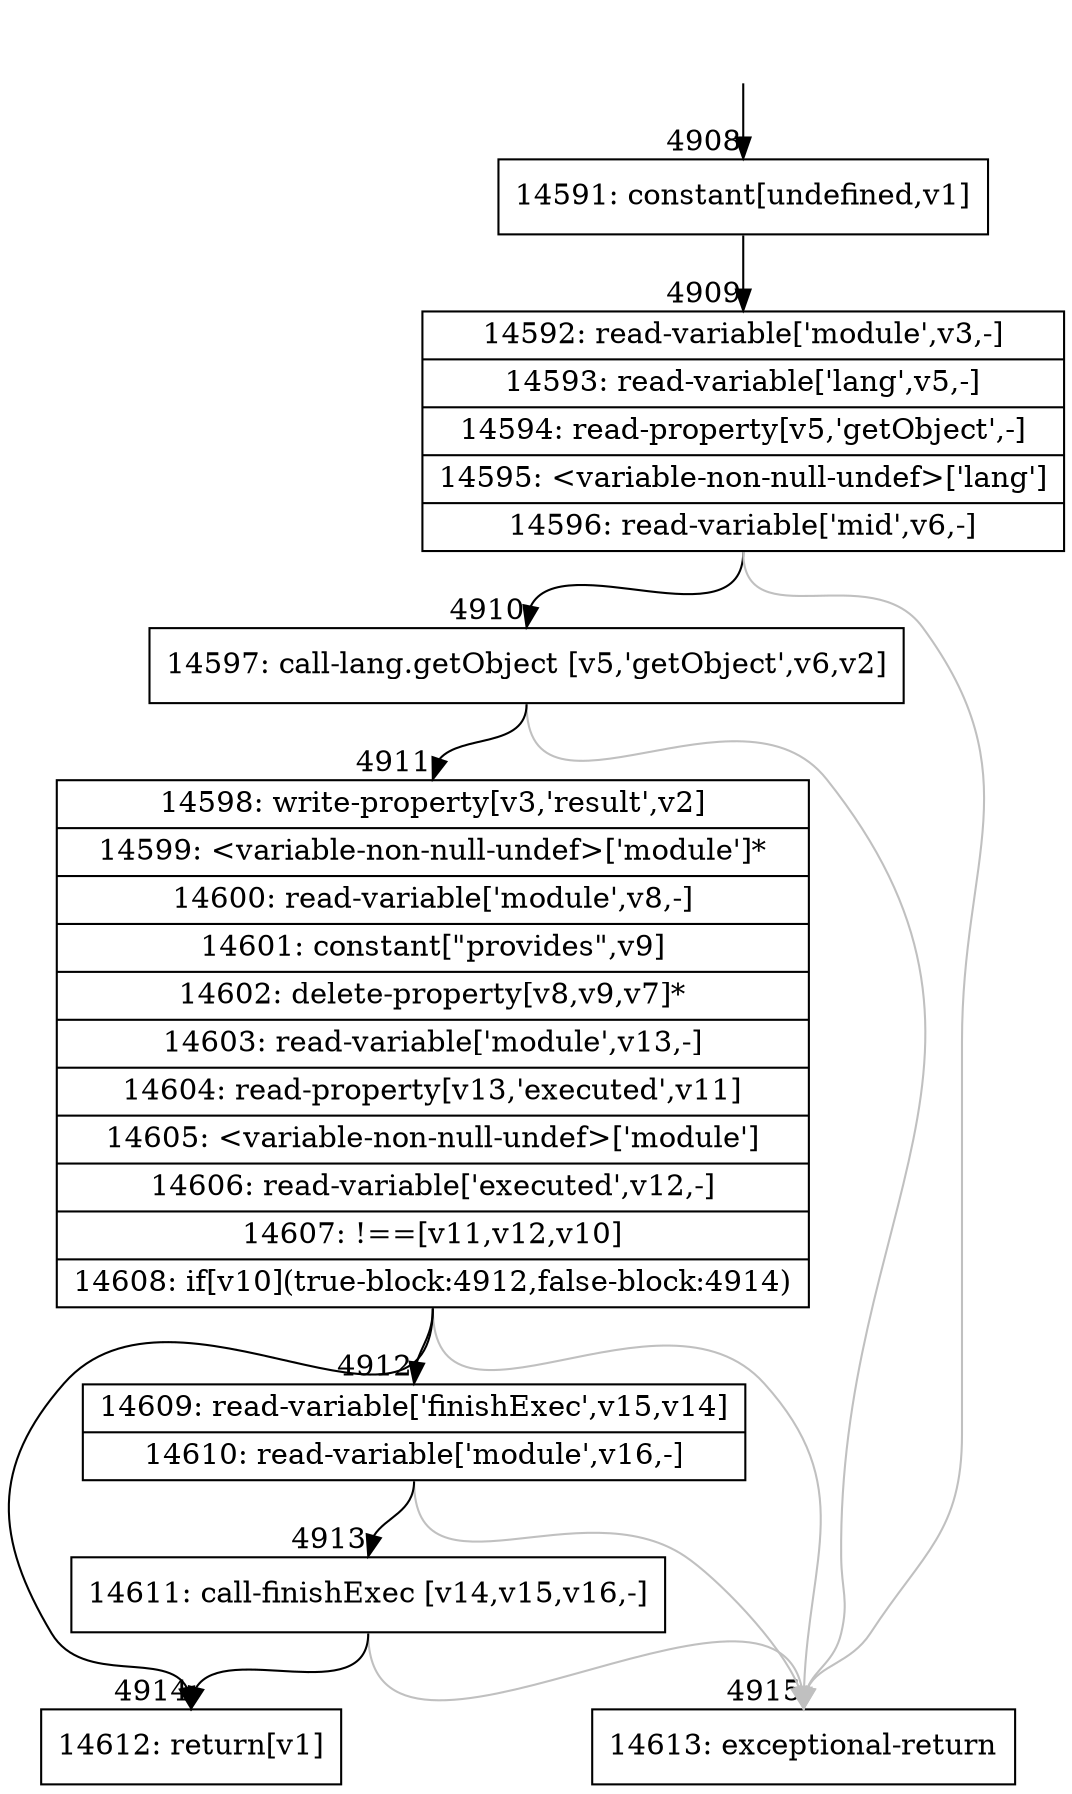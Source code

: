digraph {
rankdir="TD"
BB_entry352[shape=none,label=""];
BB_entry352 -> BB4908 [tailport=s, headport=n, headlabel="    4908"]
BB4908 [shape=record label="{14591: constant[undefined,v1]}" ] 
BB4908 -> BB4909 [tailport=s, headport=n, headlabel="      4909"]
BB4909 [shape=record label="{14592: read-variable['module',v3,-]|14593: read-variable['lang',v5,-]|14594: read-property[v5,'getObject',-]|14595: \<variable-non-null-undef\>['lang']|14596: read-variable['mid',v6,-]}" ] 
BB4909 -> BB4910 [tailport=s, headport=n, headlabel="      4910"]
BB4909 -> BB4915 [tailport=s, headport=n, color=gray, headlabel="      4915"]
BB4910 [shape=record label="{14597: call-lang.getObject [v5,'getObject',v6,v2]}" ] 
BB4910 -> BB4911 [tailport=s, headport=n, headlabel="      4911"]
BB4910 -> BB4915 [tailport=s, headport=n, color=gray]
BB4911 [shape=record label="{14598: write-property[v3,'result',v2]|14599: \<variable-non-null-undef\>['module']*|14600: read-variable['module',v8,-]|14601: constant[\"provides\",v9]|14602: delete-property[v8,v9,v7]*|14603: read-variable['module',v13,-]|14604: read-property[v13,'executed',v11]|14605: \<variable-non-null-undef\>['module']|14606: read-variable['executed',v12,-]|14607: !==[v11,v12,v10]|14608: if[v10](true-block:4912,false-block:4914)}" ] 
BB4911 -> BB4914 [tailport=s, headport=n, headlabel="      4914"]
BB4911 -> BB4912 [tailport=s, headport=n, headlabel="      4912"]
BB4911 -> BB4915 [tailport=s, headport=n, color=gray]
BB4912 [shape=record label="{14609: read-variable['finishExec',v15,v14]|14610: read-variable['module',v16,-]}" ] 
BB4912 -> BB4913 [tailport=s, headport=n, headlabel="      4913"]
BB4912 -> BB4915 [tailport=s, headport=n, color=gray]
BB4913 [shape=record label="{14611: call-finishExec [v14,v15,v16,-]}" ] 
BB4913 -> BB4914 [tailport=s, headport=n]
BB4913 -> BB4915 [tailport=s, headport=n, color=gray]
BB4914 [shape=record label="{14612: return[v1]}" ] 
BB4915 [shape=record label="{14613: exceptional-return}" ] 
//#$~ 6752
}
